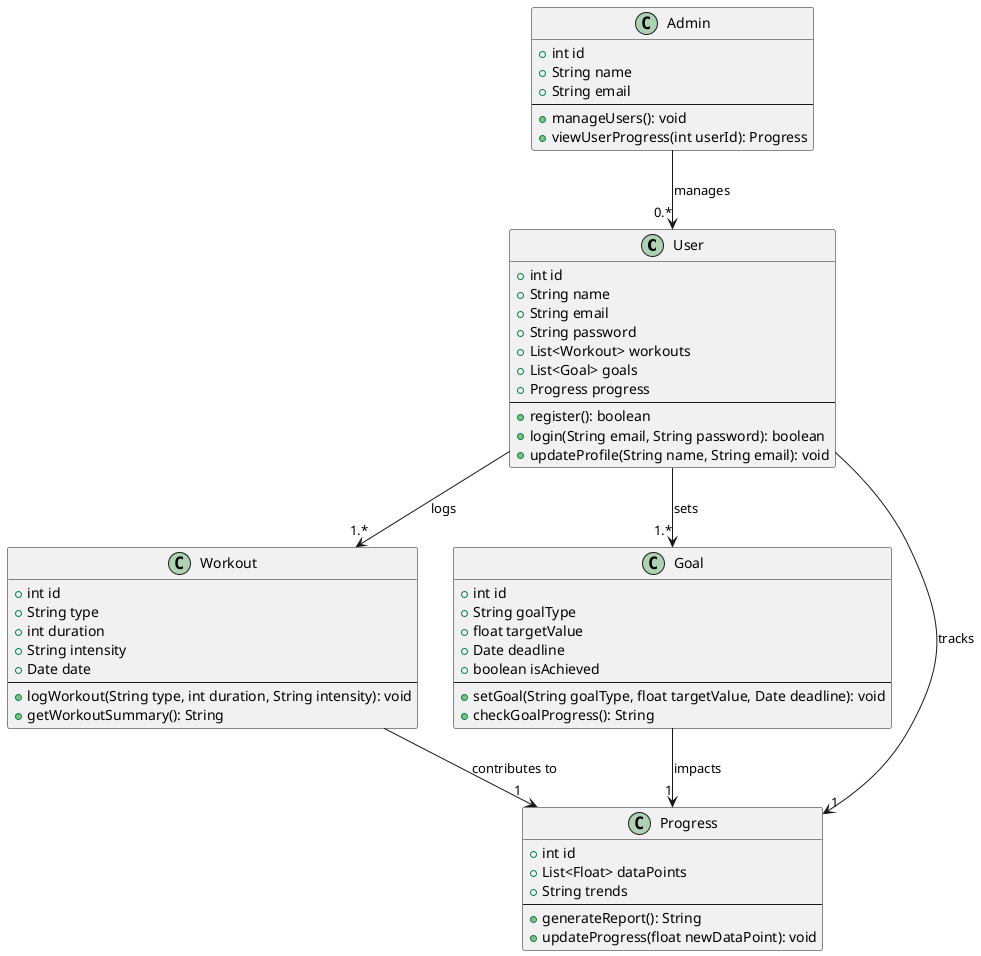 @startuml
class User {
    +int id
    +String name
    +String email
    +String password
    +List<Workout> workouts
    +List<Goal> goals
    +Progress progress
    --
    +register(): boolean
    +login(String email, String password): boolean
    +updateProfile(String name, String email): void
}

class Workout {
    +int id
    +String type
    +int duration
    +String intensity
    +Date date
    --
    +logWorkout(String type, int duration, String intensity): void
    +getWorkoutSummary(): String
}

class Goal {
    +int id
    +String goalType
    +float targetValue
    +Date deadline
    +boolean isAchieved
    --
    +setGoal(String goalType, float targetValue, Date deadline): void
    +checkGoalProgress(): String
}

class Progress {
    +int id
    +List<Float> dataPoints
    +String trends
    --
    +generateReport(): String
    +updateProgress(float newDataPoint): void
}

class Admin {
    +int id
    +String name
    +String email
    --
    +manageUsers(): void
    +viewUserProgress(int userId): Progress
}


User --> "1.*" Workout : "logs"
User --> "1.*" Goal : "sets"
User --> "1" Progress : "tracks"
Admin --> "0.*" User : "manages"
Workout --> "1" Progress : "contributes to"
Goal --> "1" Progress : "impacts"
@enduml


